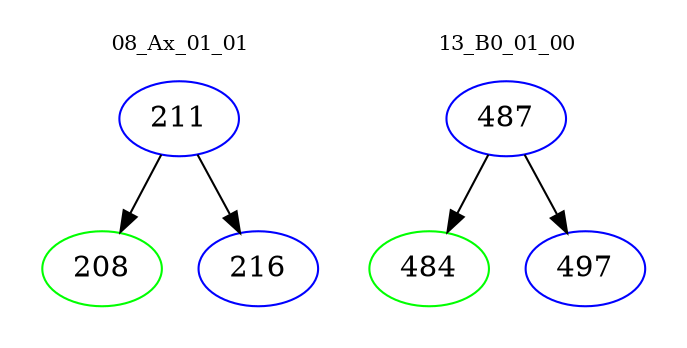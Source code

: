 digraph{
subgraph cluster_0 {
color = white
label = "08_Ax_01_01";
fontsize=10;
T0_211 [label="211", color="blue"]
T0_211 -> T0_208 [color="black"]
T0_208 [label="208", color="green"]
T0_211 -> T0_216 [color="black"]
T0_216 [label="216", color="blue"]
}
subgraph cluster_1 {
color = white
label = "13_B0_01_00";
fontsize=10;
T1_487 [label="487", color="blue"]
T1_487 -> T1_484 [color="black"]
T1_484 [label="484", color="green"]
T1_487 -> T1_497 [color="black"]
T1_497 [label="497", color="blue"]
}
}
